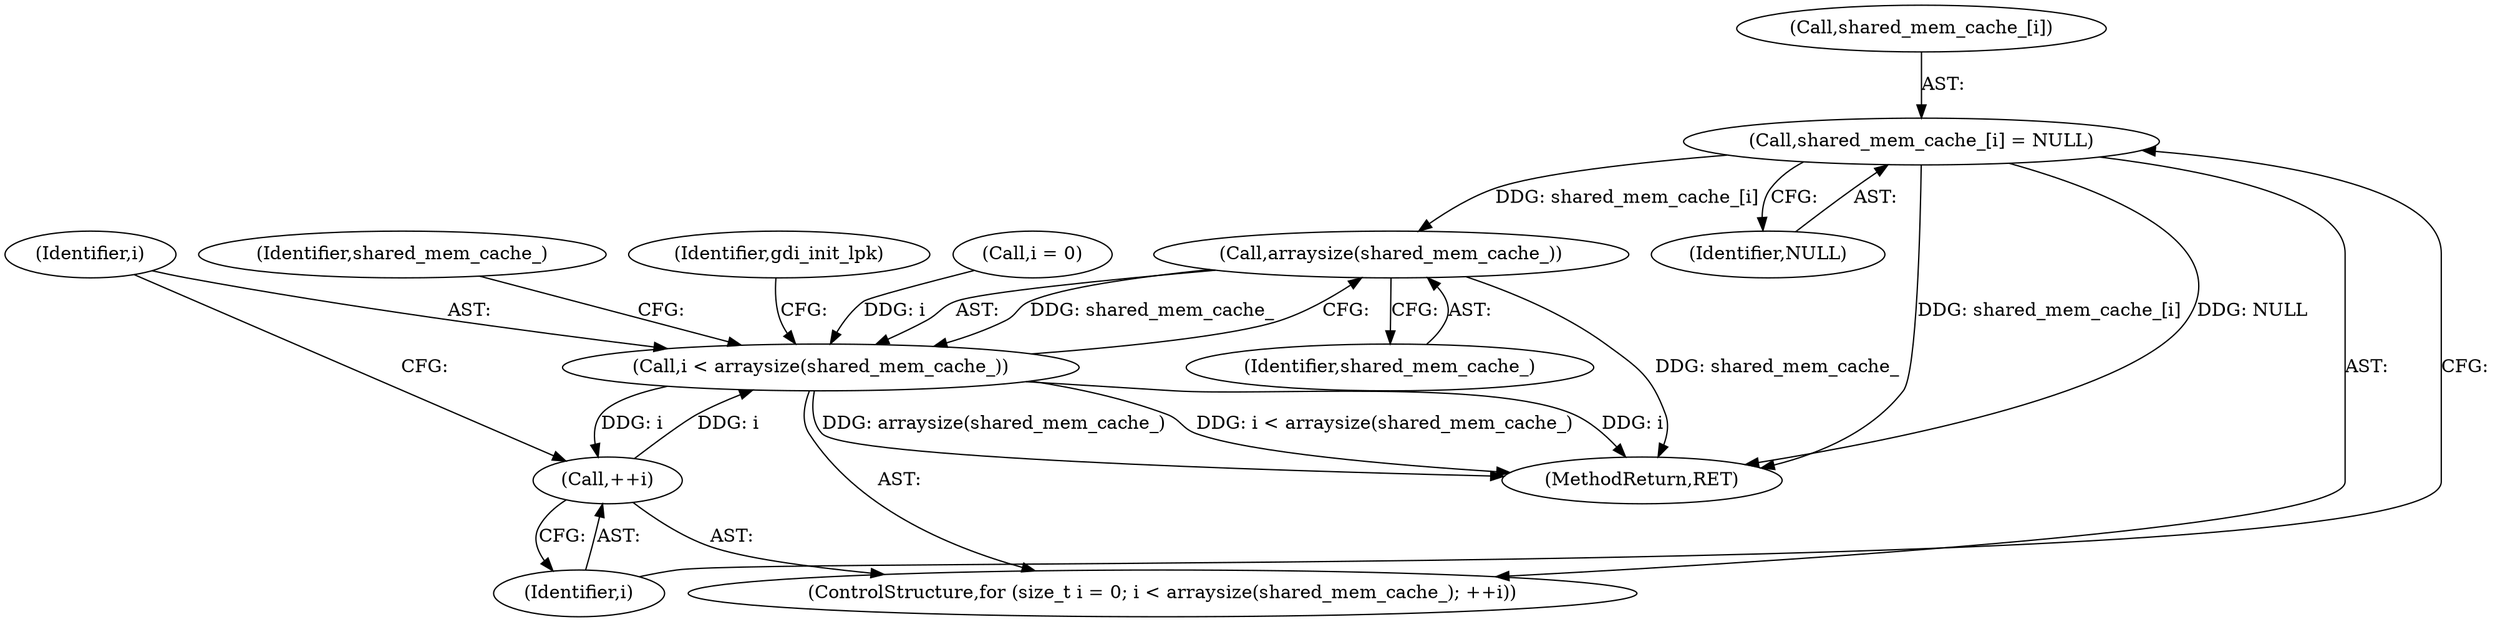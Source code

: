 digraph "0_Chrome_744c2a2d90c3c9a33c818e1ea4b7ccb5010663a0_10@array" {
"1000116" [label="(Call,shared_mem_cache_[i] = NULL)"];
"1000112" [label="(Call,arraysize(shared_mem_cache_))"];
"1000110" [label="(Call,i < arraysize(shared_mem_cache_))"];
"1000114" [label="(Call,++i)"];
"1000110" [label="(Call,i < arraysize(shared_mem_cache_))"];
"1000113" [label="(Identifier,shared_mem_cache_)"];
"1000115" [label="(Identifier,i)"];
"1000117" [label="(Call,shared_mem_cache_[i])"];
"1000111" [label="(Identifier,i)"];
"1000120" [label="(Identifier,NULL)"];
"1000112" [label="(Call,arraysize(shared_mem_cache_))"];
"1000143" [label="(MethodReturn,RET)"];
"1000118" [label="(Identifier,shared_mem_cache_)"];
"1000116" [label="(Call,shared_mem_cache_[i] = NULL)"];
"1000114" [label="(Call,++i)"];
"1000123" [label="(Identifier,gdi_init_lpk)"];
"1000105" [label="(ControlStructure,for (size_t i = 0; i < arraysize(shared_mem_cache_); ++i))"];
"1000107" [label="(Call,i = 0)"];
"1000116" -> "1000105"  [label="AST: "];
"1000116" -> "1000120"  [label="CFG: "];
"1000117" -> "1000116"  [label="AST: "];
"1000120" -> "1000116"  [label="AST: "];
"1000115" -> "1000116"  [label="CFG: "];
"1000116" -> "1000143"  [label="DDG: shared_mem_cache_[i]"];
"1000116" -> "1000143"  [label="DDG: NULL"];
"1000116" -> "1000112"  [label="DDG: shared_mem_cache_[i]"];
"1000112" -> "1000110"  [label="AST: "];
"1000112" -> "1000113"  [label="CFG: "];
"1000113" -> "1000112"  [label="AST: "];
"1000110" -> "1000112"  [label="CFG: "];
"1000112" -> "1000143"  [label="DDG: shared_mem_cache_"];
"1000112" -> "1000110"  [label="DDG: shared_mem_cache_"];
"1000110" -> "1000105"  [label="AST: "];
"1000111" -> "1000110"  [label="AST: "];
"1000118" -> "1000110"  [label="CFG: "];
"1000123" -> "1000110"  [label="CFG: "];
"1000110" -> "1000143"  [label="DDG: arraysize(shared_mem_cache_)"];
"1000110" -> "1000143"  [label="DDG: i < arraysize(shared_mem_cache_)"];
"1000110" -> "1000143"  [label="DDG: i"];
"1000107" -> "1000110"  [label="DDG: i"];
"1000114" -> "1000110"  [label="DDG: i"];
"1000110" -> "1000114"  [label="DDG: i"];
"1000114" -> "1000105"  [label="AST: "];
"1000114" -> "1000115"  [label="CFG: "];
"1000115" -> "1000114"  [label="AST: "];
"1000111" -> "1000114"  [label="CFG: "];
}
